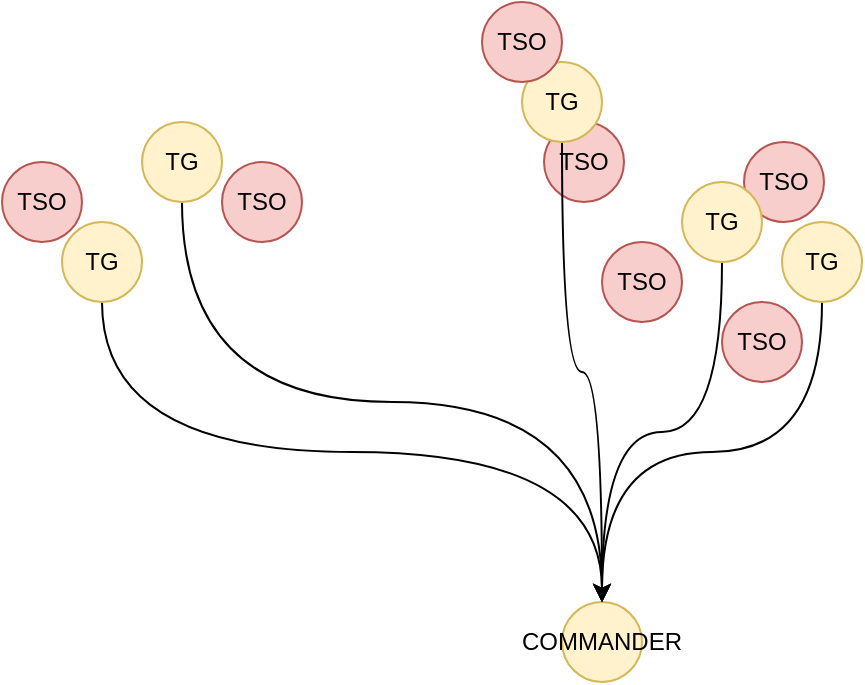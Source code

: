 <mxfile version="20.5.3" type="device"><diagram id="fWoMUzFkkgZbReigyS9S" name="Page-1"><mxGraphModel dx="595" dy="739" grid="1" gridSize="10" guides="1" tooltips="1" connect="1" arrows="1" fold="1" page="1" pageScale="1" pageWidth="827" pageHeight="1169" math="0" shadow="0"><root><mxCell id="0"/><mxCell id="1" parent="0"/><mxCell id="RkUbAZ27c119NeCcNhpR-15" style="edgeStyle=orthogonalEdgeStyle;orthogonalLoop=1;jettySize=auto;html=1;exitX=0.5;exitY=1;exitDx=0;exitDy=0;curved=1;" edge="1" parent="1" source="RkUbAZ27c119NeCcNhpR-1" target="RkUbAZ27c119NeCcNhpR-2"><mxGeometry relative="1" as="geometry"/></mxCell><mxCell id="RkUbAZ27c119NeCcNhpR-1" value="TG" style="ellipse;whiteSpace=wrap;html=1;aspect=fixed;fillColor=#fff2cc;strokeColor=#d6b656;" vertex="1" parent="1"><mxGeometry x="920" y="310" width="40" height="40" as="geometry"/></mxCell><mxCell id="RkUbAZ27c119NeCcNhpR-2" value="COMMANDER" style="ellipse;whiteSpace=wrap;html=1;aspect=fixed;fillColor=#fff2cc;strokeColor=#d6b656;" vertex="1" parent="1"><mxGeometry x="1170" y="500" width="40" height="40" as="geometry"/></mxCell><mxCell id="RkUbAZ27c119NeCcNhpR-3" value="TSO" style="ellipse;whiteSpace=wrap;html=1;aspect=fixed;fillColor=#f8cecc;strokeColor=#b85450;" vertex="1" parent="1"><mxGeometry x="1161" y="260" width="40" height="40" as="geometry"/></mxCell><mxCell id="RkUbAZ27c119NeCcNhpR-17" style="edgeStyle=orthogonalEdgeStyle;orthogonalLoop=1;jettySize=auto;html=1;exitX=0.5;exitY=1;exitDx=0;exitDy=0;curved=1;" edge="1" parent="1" source="RkUbAZ27c119NeCcNhpR-4" target="RkUbAZ27c119NeCcNhpR-2"><mxGeometry relative="1" as="geometry"/></mxCell><mxCell id="RkUbAZ27c119NeCcNhpR-4" value="TG" style="ellipse;whiteSpace=wrap;html=1;aspect=fixed;fillColor=#fff2cc;strokeColor=#d6b656;" vertex="1" parent="1"><mxGeometry x="1280" y="310" width="40" height="40" as="geometry"/></mxCell><mxCell id="RkUbAZ27c119NeCcNhpR-5" value="TSO" style="ellipse;whiteSpace=wrap;html=1;aspect=fixed;fillColor=#f8cecc;strokeColor=#b85450;" vertex="1" parent="1"><mxGeometry x="1261" y="270" width="40" height="40" as="geometry"/></mxCell><mxCell id="RkUbAZ27c119NeCcNhpR-18" style="edgeStyle=orthogonalEdgeStyle;orthogonalLoop=1;jettySize=auto;html=1;exitX=0.5;exitY=1;exitDx=0;exitDy=0;curved=1;" edge="1" parent="1" source="RkUbAZ27c119NeCcNhpR-7" target="RkUbAZ27c119NeCcNhpR-2"><mxGeometry relative="1" as="geometry"/></mxCell><mxCell id="RkUbAZ27c119NeCcNhpR-7" value="TG" style="ellipse;whiteSpace=wrap;html=1;aspect=fixed;fillColor=#fff2cc;strokeColor=#d6b656;" vertex="1" parent="1"><mxGeometry x="1150" y="230" width="40" height="40" as="geometry"/></mxCell><mxCell id="RkUbAZ27c119NeCcNhpR-8" value="TSO" style="ellipse;whiteSpace=wrap;html=1;aspect=fixed;fillColor=#f8cecc;strokeColor=#b85450;" vertex="1" parent="1"><mxGeometry x="890" y="280" width="40" height="40" as="geometry"/></mxCell><mxCell id="RkUbAZ27c119NeCcNhpR-19" style="edgeStyle=orthogonalEdgeStyle;orthogonalLoop=1;jettySize=auto;html=1;exitX=0.5;exitY=1;exitDx=0;exitDy=0;curved=1;" edge="1" parent="1" source="RkUbAZ27c119NeCcNhpR-9" target="RkUbAZ27c119NeCcNhpR-2"><mxGeometry relative="1" as="geometry"/></mxCell><mxCell id="RkUbAZ27c119NeCcNhpR-9" value="TG" style="ellipse;whiteSpace=wrap;html=1;aspect=fixed;fillColor=#fff2cc;strokeColor=#d6b656;" vertex="1" parent="1"><mxGeometry x="1230" y="290" width="40" height="40" as="geometry"/></mxCell><mxCell id="RkUbAZ27c119NeCcNhpR-10" value="TSO" style="ellipse;whiteSpace=wrap;html=1;aspect=fixed;fillColor=#f8cecc;strokeColor=#b85450;" vertex="1" parent="1"><mxGeometry x="1000" y="280" width="40" height="40" as="geometry"/></mxCell><mxCell id="RkUbAZ27c119NeCcNhpR-20" style="edgeStyle=orthogonalEdgeStyle;orthogonalLoop=1;jettySize=auto;html=1;exitX=0.5;exitY=1;exitDx=0;exitDy=0;curved=1;" edge="1" parent="1" source="RkUbAZ27c119NeCcNhpR-11" target="RkUbAZ27c119NeCcNhpR-2"><mxGeometry relative="1" as="geometry"/></mxCell><mxCell id="RkUbAZ27c119NeCcNhpR-11" value="TG" style="ellipse;whiteSpace=wrap;html=1;aspect=fixed;fillColor=#fff2cc;strokeColor=#d6b656;" vertex="1" parent="1"><mxGeometry x="960" y="260" width="40" height="40" as="geometry"/></mxCell><mxCell id="RkUbAZ27c119NeCcNhpR-12" value="TSO" style="ellipse;whiteSpace=wrap;html=1;aspect=fixed;fillColor=#f8cecc;strokeColor=#b85450;" vertex="1" parent="1"><mxGeometry x="1190" y="320" width="40" height="40" as="geometry"/></mxCell><mxCell id="RkUbAZ27c119NeCcNhpR-13" value="TSO" style="ellipse;whiteSpace=wrap;html=1;aspect=fixed;fillColor=#f8cecc;strokeColor=#b85450;" vertex="1" parent="1"><mxGeometry x="1250" y="350" width="40" height="40" as="geometry"/></mxCell><mxCell id="RkUbAZ27c119NeCcNhpR-14" value="TSO" style="ellipse;whiteSpace=wrap;html=1;aspect=fixed;fillColor=#f8cecc;strokeColor=#b85450;" vertex="1" parent="1"><mxGeometry x="1130" y="200" width="40" height="40" as="geometry"/></mxCell></root></mxGraphModel></diagram></mxfile>